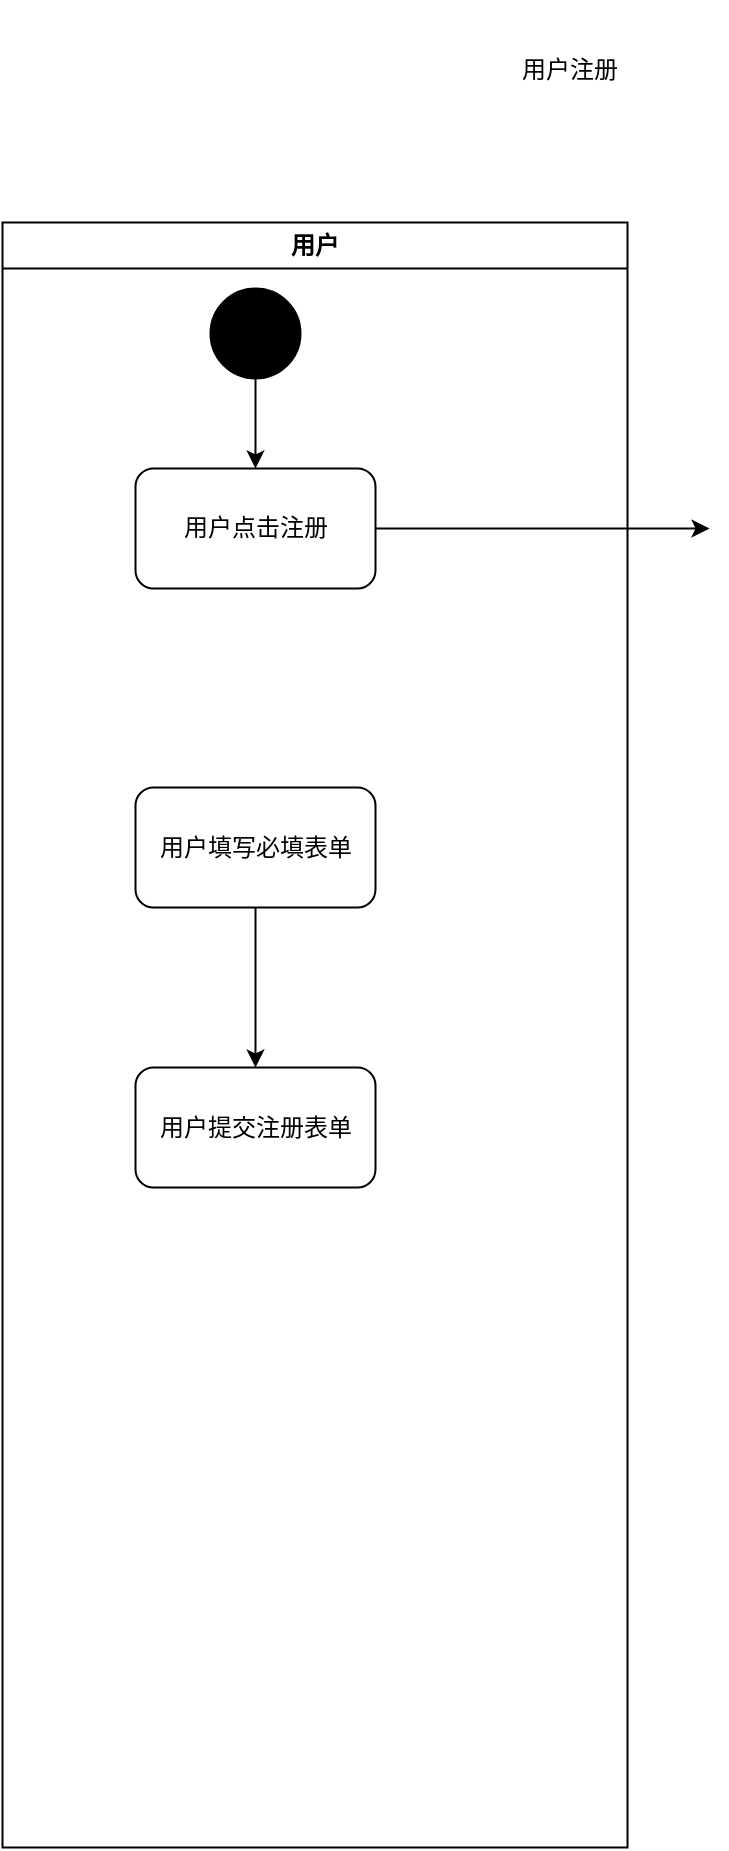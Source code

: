 <mxfile version="24.9.1">
  <diagram name="第 1 页" id="cYy1bYXmpqyMDv-QERmB">
    <mxGraphModel dx="946" dy="601" grid="1" gridSize="10" guides="1" tooltips="1" connect="1" arrows="1" fold="1" page="1" pageScale="1" pageWidth="827" pageHeight="1169" math="0" shadow="0">
      <root>
        <mxCell id="0" />
        <mxCell id="1" parent="0" />
        <mxCell id="e5L5vD8oaQUCgjLPIQ8V-1" value="用户注册" style="text;strokeColor=none;align=center;fillColor=none;html=1;verticalAlign=middle;whiteSpace=wrap;rounded=0;" vertex="1" parent="1">
          <mxGeometry x="230" y="20" width="130" height="70" as="geometry" />
        </mxCell>
        <mxCell id="e5L5vD8oaQUCgjLPIQ8V-7" value="用户" style="swimlane;horizontal=0;whiteSpace=wrap;html=1;rotation=90;" vertex="1" parent="1">
          <mxGeometry x="-238.75" y="381.25" width="812.5" height="312.5" as="geometry">
            <mxRectangle x="278.75" y="126.25" width="40" height="50" as="alternateBounds" />
          </mxGeometry>
        </mxCell>
        <mxCell id="e5L5vD8oaQUCgjLPIQ8V-12" style="edgeStyle=orthogonalEdgeStyle;rounded=0;orthogonalLoop=1;jettySize=auto;html=1;" edge="1" parent="e5L5vD8oaQUCgjLPIQ8V-7" source="e5L5vD8oaQUCgjLPIQ8V-5">
          <mxGeometry relative="1" as="geometry">
            <mxPoint x="603.5" y="-97" as="targetPoint" />
          </mxGeometry>
        </mxCell>
        <mxCell id="e5L5vD8oaQUCgjLPIQ8V-5" value="用户点击注册" style="rounded=1;whiteSpace=wrap;html=1;" vertex="1" parent="e5L5vD8oaQUCgjLPIQ8V-7">
          <mxGeometry x="316.5" y="-127" width="120" height="60" as="geometry" />
        </mxCell>
        <mxCell id="e5L5vD8oaQUCgjLPIQ8V-11" value="" style="edgeStyle=orthogonalEdgeStyle;rounded=0;orthogonalLoop=1;jettySize=auto;html=1;" edge="1" parent="e5L5vD8oaQUCgjLPIQ8V-7" source="e5L5vD8oaQUCgjLPIQ8V-3" target="e5L5vD8oaQUCgjLPIQ8V-5">
          <mxGeometry relative="1" as="geometry" />
        </mxCell>
        <mxCell id="e5L5vD8oaQUCgjLPIQ8V-3" value="" style="ellipse;whiteSpace=wrap;html=1;aspect=fixed;fillColor=#000000;" vertex="1" parent="e5L5vD8oaQUCgjLPIQ8V-7">
          <mxGeometry x="354" y="-217" width="45" height="45" as="geometry" />
        </mxCell>
        <mxCell id="e5L5vD8oaQUCgjLPIQ8V-21" value="" style="edgeStyle=orthogonalEdgeStyle;rounded=0;orthogonalLoop=1;jettySize=auto;html=1;" edge="1" parent="e5L5vD8oaQUCgjLPIQ8V-7" source="e5L5vD8oaQUCgjLPIQ8V-19" target="e5L5vD8oaQUCgjLPIQ8V-20">
          <mxGeometry relative="1" as="geometry" />
        </mxCell>
        <mxCell id="e5L5vD8oaQUCgjLPIQ8V-19" value="用户填写必填表单" style="rounded=1;whiteSpace=wrap;html=1;" vertex="1" parent="e5L5vD8oaQUCgjLPIQ8V-7">
          <mxGeometry x="316.5" y="32.5" width="120" height="60" as="geometry" />
        </mxCell>
        <mxCell id="e5L5vD8oaQUCgjLPIQ8V-20" value="用户提交注册表单" style="whiteSpace=wrap;html=1;rounded=1;" vertex="1" parent="e5L5vD8oaQUCgjLPIQ8V-7">
          <mxGeometry x="316.5" y="172.5" width="120" height="60" as="geometry" />
        </mxCell>
      </root>
    </mxGraphModel>
  </diagram>
</mxfile>
